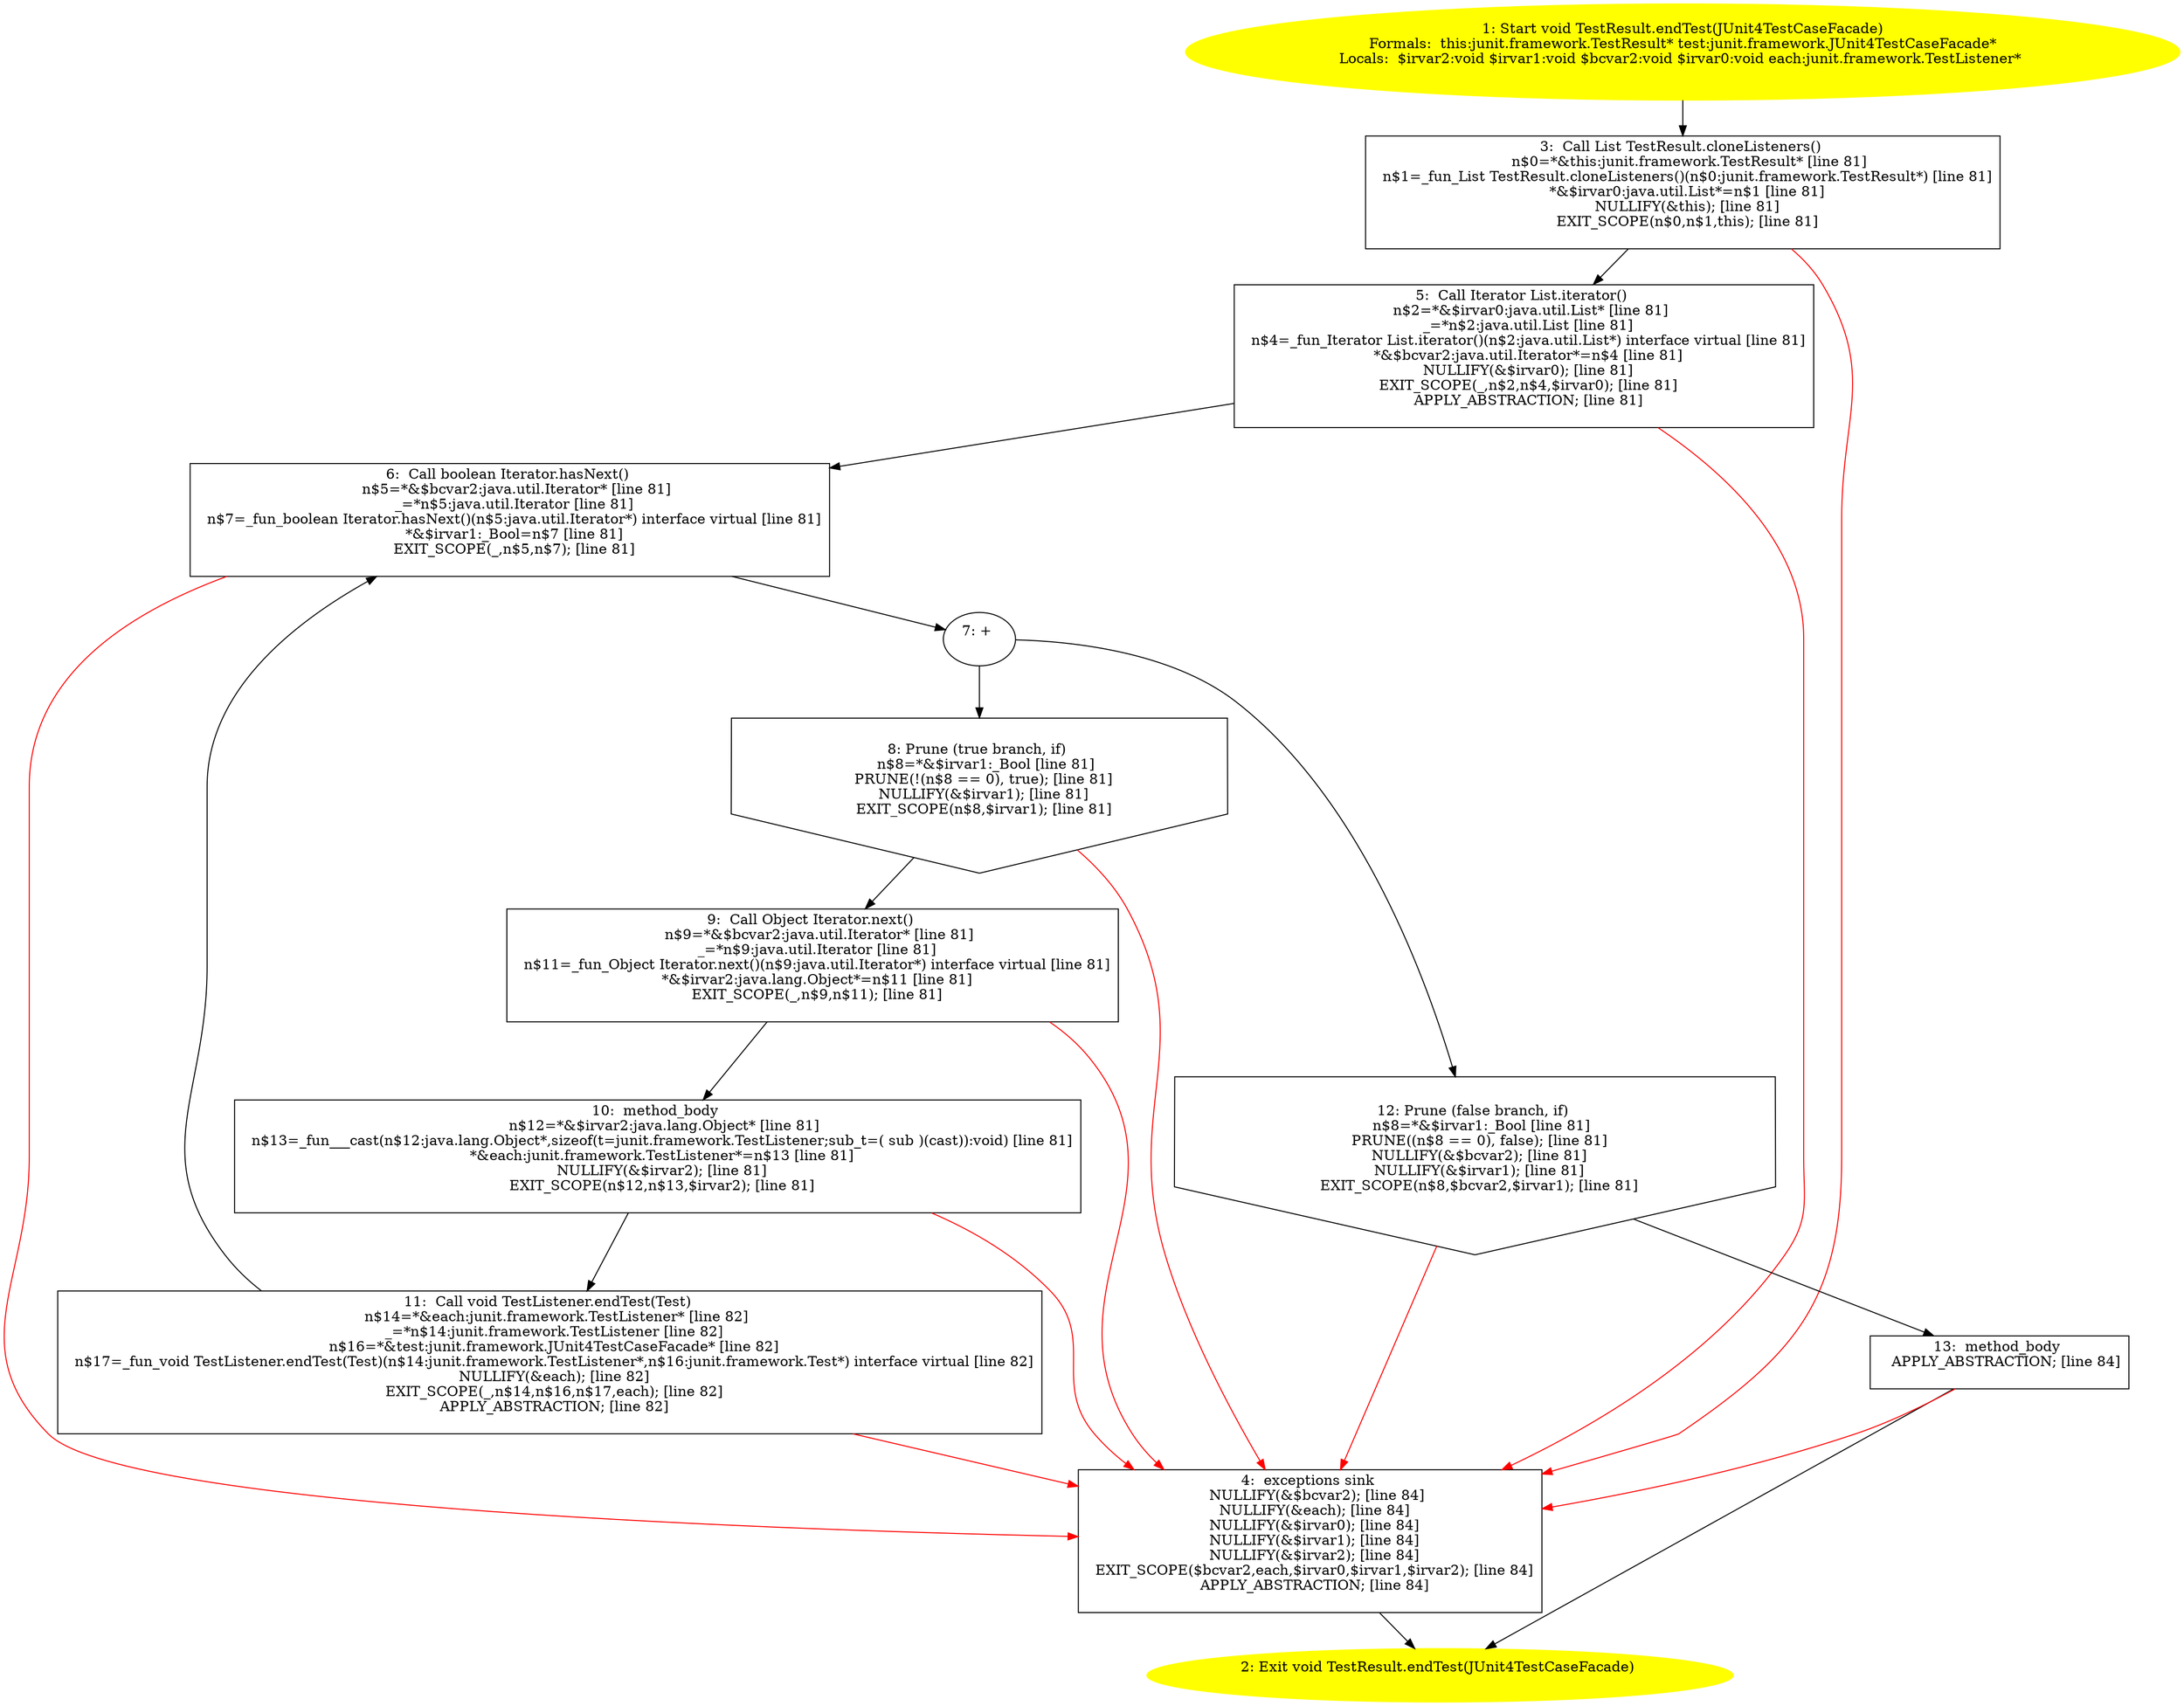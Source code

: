 /* @generated */
digraph cfg {
"junit.framework.TestResult.endTest(junit.framework.JUnit4TestCaseFacade):void.d64d03fe45f19608ec4c775fb1c48e82_1" [label="1: Start void TestResult.endTest(JUnit4TestCaseFacade)\nFormals:  this:junit.framework.TestResult* test:junit.framework.JUnit4TestCaseFacade*\nLocals:  $irvar2:void $irvar1:void $bcvar2:void $irvar0:void each:junit.framework.TestListener* \n  " color=yellow style=filled]
	

	 "junit.framework.TestResult.endTest(junit.framework.JUnit4TestCaseFacade):void.d64d03fe45f19608ec4c775fb1c48e82_1" -> "junit.framework.TestResult.endTest(junit.framework.JUnit4TestCaseFacade):void.d64d03fe45f19608ec4c775fb1c48e82_3" ;
"junit.framework.TestResult.endTest(junit.framework.JUnit4TestCaseFacade):void.d64d03fe45f19608ec4c775fb1c48e82_2" [label="2: Exit void TestResult.endTest(JUnit4TestCaseFacade) \n  " color=yellow style=filled]
	

"junit.framework.TestResult.endTest(junit.framework.JUnit4TestCaseFacade):void.d64d03fe45f19608ec4c775fb1c48e82_3" [label="3:  Call List TestResult.cloneListeners() \n   n$0=*&this:junit.framework.TestResult* [line 81]\n  n$1=_fun_List TestResult.cloneListeners()(n$0:junit.framework.TestResult*) [line 81]\n  *&$irvar0:java.util.List*=n$1 [line 81]\n  NULLIFY(&this); [line 81]\n  EXIT_SCOPE(n$0,n$1,this); [line 81]\n " shape="box"]
	

	 "junit.framework.TestResult.endTest(junit.framework.JUnit4TestCaseFacade):void.d64d03fe45f19608ec4c775fb1c48e82_3" -> "junit.framework.TestResult.endTest(junit.framework.JUnit4TestCaseFacade):void.d64d03fe45f19608ec4c775fb1c48e82_5" ;
	 "junit.framework.TestResult.endTest(junit.framework.JUnit4TestCaseFacade):void.d64d03fe45f19608ec4c775fb1c48e82_3" -> "junit.framework.TestResult.endTest(junit.framework.JUnit4TestCaseFacade):void.d64d03fe45f19608ec4c775fb1c48e82_4" [color="red" ];
"junit.framework.TestResult.endTest(junit.framework.JUnit4TestCaseFacade):void.d64d03fe45f19608ec4c775fb1c48e82_4" [label="4:  exceptions sink \n   NULLIFY(&$bcvar2); [line 84]\n  NULLIFY(&each); [line 84]\n  NULLIFY(&$irvar0); [line 84]\n  NULLIFY(&$irvar1); [line 84]\n  NULLIFY(&$irvar2); [line 84]\n  EXIT_SCOPE($bcvar2,each,$irvar0,$irvar1,$irvar2); [line 84]\n  APPLY_ABSTRACTION; [line 84]\n " shape="box"]
	

	 "junit.framework.TestResult.endTest(junit.framework.JUnit4TestCaseFacade):void.d64d03fe45f19608ec4c775fb1c48e82_4" -> "junit.framework.TestResult.endTest(junit.framework.JUnit4TestCaseFacade):void.d64d03fe45f19608ec4c775fb1c48e82_2" ;
"junit.framework.TestResult.endTest(junit.framework.JUnit4TestCaseFacade):void.d64d03fe45f19608ec4c775fb1c48e82_5" [label="5:  Call Iterator List.iterator() \n   n$2=*&$irvar0:java.util.List* [line 81]\n  _=*n$2:java.util.List [line 81]\n  n$4=_fun_Iterator List.iterator()(n$2:java.util.List*) interface virtual [line 81]\n  *&$bcvar2:java.util.Iterator*=n$4 [line 81]\n  NULLIFY(&$irvar0); [line 81]\n  EXIT_SCOPE(_,n$2,n$4,$irvar0); [line 81]\n  APPLY_ABSTRACTION; [line 81]\n " shape="box"]
	

	 "junit.framework.TestResult.endTest(junit.framework.JUnit4TestCaseFacade):void.d64d03fe45f19608ec4c775fb1c48e82_5" -> "junit.framework.TestResult.endTest(junit.framework.JUnit4TestCaseFacade):void.d64d03fe45f19608ec4c775fb1c48e82_6" ;
	 "junit.framework.TestResult.endTest(junit.framework.JUnit4TestCaseFacade):void.d64d03fe45f19608ec4c775fb1c48e82_5" -> "junit.framework.TestResult.endTest(junit.framework.JUnit4TestCaseFacade):void.d64d03fe45f19608ec4c775fb1c48e82_4" [color="red" ];
"junit.framework.TestResult.endTest(junit.framework.JUnit4TestCaseFacade):void.d64d03fe45f19608ec4c775fb1c48e82_6" [label="6:  Call boolean Iterator.hasNext() \n   n$5=*&$bcvar2:java.util.Iterator* [line 81]\n  _=*n$5:java.util.Iterator [line 81]\n  n$7=_fun_boolean Iterator.hasNext()(n$5:java.util.Iterator*) interface virtual [line 81]\n  *&$irvar1:_Bool=n$7 [line 81]\n  EXIT_SCOPE(_,n$5,n$7); [line 81]\n " shape="box"]
	

	 "junit.framework.TestResult.endTest(junit.framework.JUnit4TestCaseFacade):void.d64d03fe45f19608ec4c775fb1c48e82_6" -> "junit.framework.TestResult.endTest(junit.framework.JUnit4TestCaseFacade):void.d64d03fe45f19608ec4c775fb1c48e82_7" ;
	 "junit.framework.TestResult.endTest(junit.framework.JUnit4TestCaseFacade):void.d64d03fe45f19608ec4c775fb1c48e82_6" -> "junit.framework.TestResult.endTest(junit.framework.JUnit4TestCaseFacade):void.d64d03fe45f19608ec4c775fb1c48e82_4" [color="red" ];
"junit.framework.TestResult.endTest(junit.framework.JUnit4TestCaseFacade):void.d64d03fe45f19608ec4c775fb1c48e82_7" [label="7: + \n  " ]
	

	 "junit.framework.TestResult.endTest(junit.framework.JUnit4TestCaseFacade):void.d64d03fe45f19608ec4c775fb1c48e82_7" -> "junit.framework.TestResult.endTest(junit.framework.JUnit4TestCaseFacade):void.d64d03fe45f19608ec4c775fb1c48e82_8" ;
	 "junit.framework.TestResult.endTest(junit.framework.JUnit4TestCaseFacade):void.d64d03fe45f19608ec4c775fb1c48e82_7" -> "junit.framework.TestResult.endTest(junit.framework.JUnit4TestCaseFacade):void.d64d03fe45f19608ec4c775fb1c48e82_12" ;
"junit.framework.TestResult.endTest(junit.framework.JUnit4TestCaseFacade):void.d64d03fe45f19608ec4c775fb1c48e82_8" [label="8: Prune (true branch, if) \n   n$8=*&$irvar1:_Bool [line 81]\n  PRUNE(!(n$8 == 0), true); [line 81]\n  NULLIFY(&$irvar1); [line 81]\n  EXIT_SCOPE(n$8,$irvar1); [line 81]\n " shape="invhouse"]
	

	 "junit.framework.TestResult.endTest(junit.framework.JUnit4TestCaseFacade):void.d64d03fe45f19608ec4c775fb1c48e82_8" -> "junit.framework.TestResult.endTest(junit.framework.JUnit4TestCaseFacade):void.d64d03fe45f19608ec4c775fb1c48e82_9" ;
	 "junit.framework.TestResult.endTest(junit.framework.JUnit4TestCaseFacade):void.d64d03fe45f19608ec4c775fb1c48e82_8" -> "junit.framework.TestResult.endTest(junit.framework.JUnit4TestCaseFacade):void.d64d03fe45f19608ec4c775fb1c48e82_4" [color="red" ];
"junit.framework.TestResult.endTest(junit.framework.JUnit4TestCaseFacade):void.d64d03fe45f19608ec4c775fb1c48e82_9" [label="9:  Call Object Iterator.next() \n   n$9=*&$bcvar2:java.util.Iterator* [line 81]\n  _=*n$9:java.util.Iterator [line 81]\n  n$11=_fun_Object Iterator.next()(n$9:java.util.Iterator*) interface virtual [line 81]\n  *&$irvar2:java.lang.Object*=n$11 [line 81]\n  EXIT_SCOPE(_,n$9,n$11); [line 81]\n " shape="box"]
	

	 "junit.framework.TestResult.endTest(junit.framework.JUnit4TestCaseFacade):void.d64d03fe45f19608ec4c775fb1c48e82_9" -> "junit.framework.TestResult.endTest(junit.framework.JUnit4TestCaseFacade):void.d64d03fe45f19608ec4c775fb1c48e82_10" ;
	 "junit.framework.TestResult.endTest(junit.framework.JUnit4TestCaseFacade):void.d64d03fe45f19608ec4c775fb1c48e82_9" -> "junit.framework.TestResult.endTest(junit.framework.JUnit4TestCaseFacade):void.d64d03fe45f19608ec4c775fb1c48e82_4" [color="red" ];
"junit.framework.TestResult.endTest(junit.framework.JUnit4TestCaseFacade):void.d64d03fe45f19608ec4c775fb1c48e82_10" [label="10:  method_body \n   n$12=*&$irvar2:java.lang.Object* [line 81]\n  n$13=_fun___cast(n$12:java.lang.Object*,sizeof(t=junit.framework.TestListener;sub_t=( sub )(cast)):void) [line 81]\n  *&each:junit.framework.TestListener*=n$13 [line 81]\n  NULLIFY(&$irvar2); [line 81]\n  EXIT_SCOPE(n$12,n$13,$irvar2); [line 81]\n " shape="box"]
	

	 "junit.framework.TestResult.endTest(junit.framework.JUnit4TestCaseFacade):void.d64d03fe45f19608ec4c775fb1c48e82_10" -> "junit.framework.TestResult.endTest(junit.framework.JUnit4TestCaseFacade):void.d64d03fe45f19608ec4c775fb1c48e82_11" ;
	 "junit.framework.TestResult.endTest(junit.framework.JUnit4TestCaseFacade):void.d64d03fe45f19608ec4c775fb1c48e82_10" -> "junit.framework.TestResult.endTest(junit.framework.JUnit4TestCaseFacade):void.d64d03fe45f19608ec4c775fb1c48e82_4" [color="red" ];
"junit.framework.TestResult.endTest(junit.framework.JUnit4TestCaseFacade):void.d64d03fe45f19608ec4c775fb1c48e82_11" [label="11:  Call void TestListener.endTest(Test) \n   n$14=*&each:junit.framework.TestListener* [line 82]\n  _=*n$14:junit.framework.TestListener [line 82]\n  n$16=*&test:junit.framework.JUnit4TestCaseFacade* [line 82]\n  n$17=_fun_void TestListener.endTest(Test)(n$14:junit.framework.TestListener*,n$16:junit.framework.Test*) interface virtual [line 82]\n  NULLIFY(&each); [line 82]\n  EXIT_SCOPE(_,n$14,n$16,n$17,each); [line 82]\n  APPLY_ABSTRACTION; [line 82]\n " shape="box"]
	

	 "junit.framework.TestResult.endTest(junit.framework.JUnit4TestCaseFacade):void.d64d03fe45f19608ec4c775fb1c48e82_11" -> "junit.framework.TestResult.endTest(junit.framework.JUnit4TestCaseFacade):void.d64d03fe45f19608ec4c775fb1c48e82_6" ;
	 "junit.framework.TestResult.endTest(junit.framework.JUnit4TestCaseFacade):void.d64d03fe45f19608ec4c775fb1c48e82_11" -> "junit.framework.TestResult.endTest(junit.framework.JUnit4TestCaseFacade):void.d64d03fe45f19608ec4c775fb1c48e82_4" [color="red" ];
"junit.framework.TestResult.endTest(junit.framework.JUnit4TestCaseFacade):void.d64d03fe45f19608ec4c775fb1c48e82_12" [label="12: Prune (false branch, if) \n   n$8=*&$irvar1:_Bool [line 81]\n  PRUNE((n$8 == 0), false); [line 81]\n  NULLIFY(&$bcvar2); [line 81]\n  NULLIFY(&$irvar1); [line 81]\n  EXIT_SCOPE(n$8,$bcvar2,$irvar1); [line 81]\n " shape="invhouse"]
	

	 "junit.framework.TestResult.endTest(junit.framework.JUnit4TestCaseFacade):void.d64d03fe45f19608ec4c775fb1c48e82_12" -> "junit.framework.TestResult.endTest(junit.framework.JUnit4TestCaseFacade):void.d64d03fe45f19608ec4c775fb1c48e82_13" ;
	 "junit.framework.TestResult.endTest(junit.framework.JUnit4TestCaseFacade):void.d64d03fe45f19608ec4c775fb1c48e82_12" -> "junit.framework.TestResult.endTest(junit.framework.JUnit4TestCaseFacade):void.d64d03fe45f19608ec4c775fb1c48e82_4" [color="red" ];
"junit.framework.TestResult.endTest(junit.framework.JUnit4TestCaseFacade):void.d64d03fe45f19608ec4c775fb1c48e82_13" [label="13:  method_body \n   APPLY_ABSTRACTION; [line 84]\n " shape="box"]
	

	 "junit.framework.TestResult.endTest(junit.framework.JUnit4TestCaseFacade):void.d64d03fe45f19608ec4c775fb1c48e82_13" -> "junit.framework.TestResult.endTest(junit.framework.JUnit4TestCaseFacade):void.d64d03fe45f19608ec4c775fb1c48e82_2" ;
	 "junit.framework.TestResult.endTest(junit.framework.JUnit4TestCaseFacade):void.d64d03fe45f19608ec4c775fb1c48e82_13" -> "junit.framework.TestResult.endTest(junit.framework.JUnit4TestCaseFacade):void.d64d03fe45f19608ec4c775fb1c48e82_4" [color="red" ];
}

